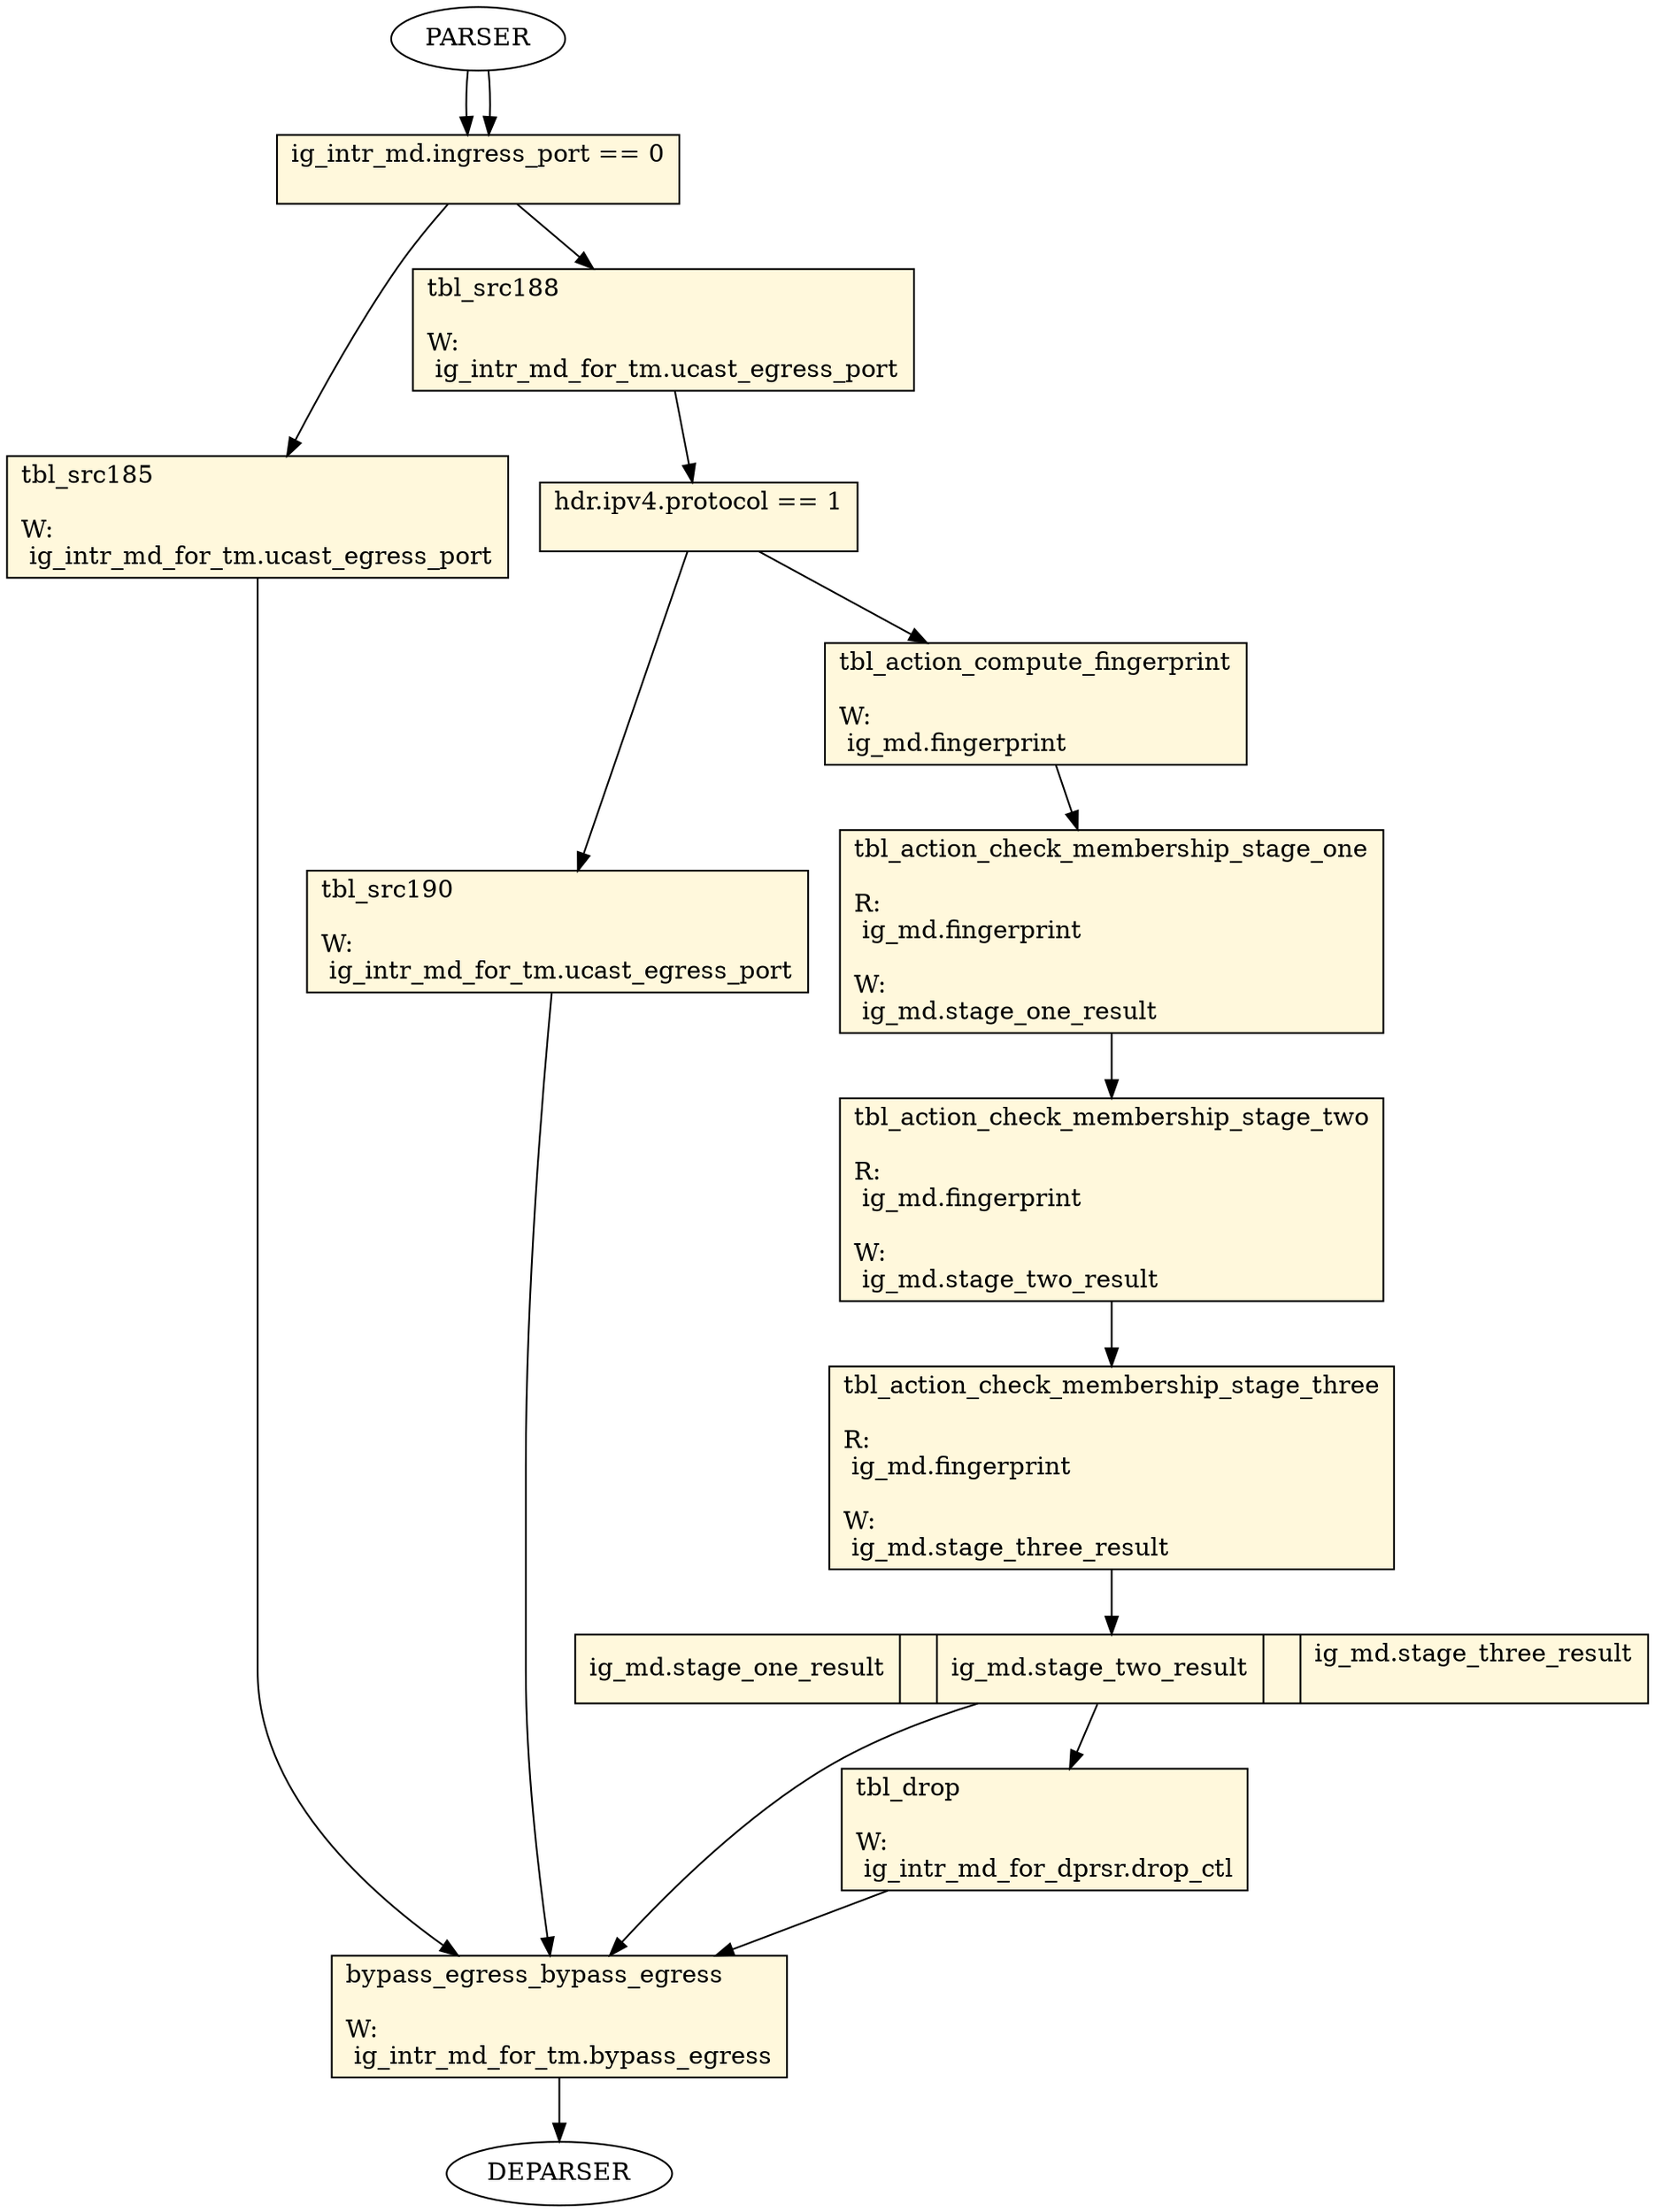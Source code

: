 digraph ingress {
cond_4 [ shape=record, style="filled", fillcolor=cornsilk, label="ig_intr_md.ingress_port == 0\l\l
 "];
tbl_src185 [ shape=record, style="filled", fillcolor=cornsilk, label="tbl_src185\l\l
W:\l
 ig_intr_md_for_tm.ucast_egress_port\l
 "];
tbl_src188 [ shape=record, style="filled", fillcolor=cornsilk, label="tbl_src188\l\l
W:\l
 ig_intr_md_for_tm.ucast_egress_port\l
 "];
bypass_egress_bypass_egress [ shape=record, style="filled", fillcolor=cornsilk, label="bypass_egress_bypass_egress\l\l
W:\l
 ig_intr_md_for_tm.bypass_egress\l
 "];
cond_5 [ shape=record, style="filled", fillcolor=cornsilk, label="hdr.ipv4.protocol == 1\l\l
 "];
tbl_src190 [ shape=record, style="filled", fillcolor=cornsilk, label="tbl_src190\l\l
W:\l
 ig_intr_md_for_tm.ucast_egress_port\l
 "];
tbl_action_compute_fingerprint [ shape=record, style="filled", fillcolor=cornsilk, label="tbl_action_compute_fingerprint\l\l
W:\l
 ig_md.fingerprint\l
 "];
tbl_action_check_membership_stage_one [ shape=record, style="filled", fillcolor=cornsilk, label="tbl_action_check_membership_stage_one\l\l
R:\l
 ig_md.fingerprint\l
\lW:\l
 ig_md.stage_one_result\l
 "];
tbl_action_check_membership_stage_two [ shape=record, style="filled", fillcolor=cornsilk, label="tbl_action_check_membership_stage_two\l\l
R:\l
 ig_md.fingerprint\l
\lW:\l
 ig_md.stage_two_result\l
 "];
tbl_action_check_membership_stage_three [ shape=record, style="filled", fillcolor=cornsilk, label="tbl_action_check_membership_stage_three\l\l
R:\l
 ig_md.fingerprint\l
\lW:\l
 ig_md.stage_three_result\l
 "];
cond_6 [ shape=record, style="filled", fillcolor=cornsilk, label="ig_md.stage_one_result || ig_md.stage_two_result || ig_md.stage_three_result\l\l
 "];
tbl_drop [ shape=record, style="filled", fillcolor=cornsilk, label="tbl_drop\l\l
W:\l
 ig_intr_md_for_dprsr.drop_ctl\l
 "];
    PARSER -> cond_4
    cond_4 -> tbl_src185
    PARSER -> cond_4
    cond_4 -> tbl_src188
    tbl_src185 -> bypass_egress_bypass_egress
    tbl_src188 -> cond_5
    cond_5 -> tbl_src190
    cond_5 -> tbl_action_compute_fingerprint
    tbl_src190 -> bypass_egress_bypass_egress
    tbl_action_compute_fingerprint -> tbl_action_check_membership_stage_one
    tbl_action_check_membership_stage_one -> tbl_action_check_membership_stage_two
    tbl_action_check_membership_stage_two -> tbl_action_check_membership_stage_three
    tbl_action_check_membership_stage_three -> cond_6
    cond_6 -> tbl_drop
    cond_6 -> bypass_egress_bypass_egress
    tbl_drop -> bypass_egress_bypass_egress
    bypass_egress_bypass_egress -> DEPARSER
}
